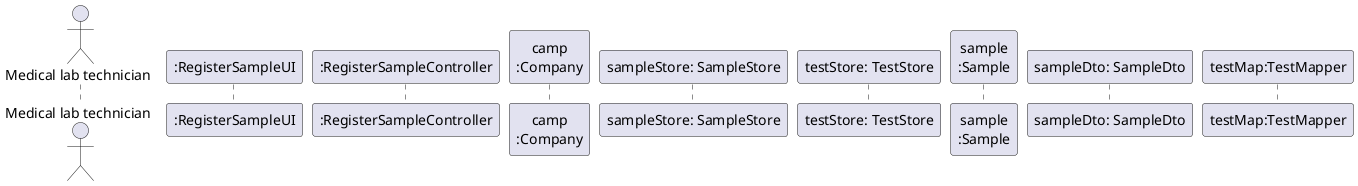 @startuml
'https://plantuml.com/sequence-diagram

autonumber
actor "Medical lab technician" as Mlt

participant ":RegisterSampleUI" as UI
participant ":RegisterSampleController" as CTRL
participant "camp\n:Company" as CAMP

participant "sampleStore: SampleStore" as SSTORE

participant "testStore: TestStore" as TSTORE

participant "sample\n:Sample" as SAMPLE
participant "sampleDto: SampleDto" as SAMPLEDTO
participant "testMap:TestMapper" as TMAPPER

@enduml